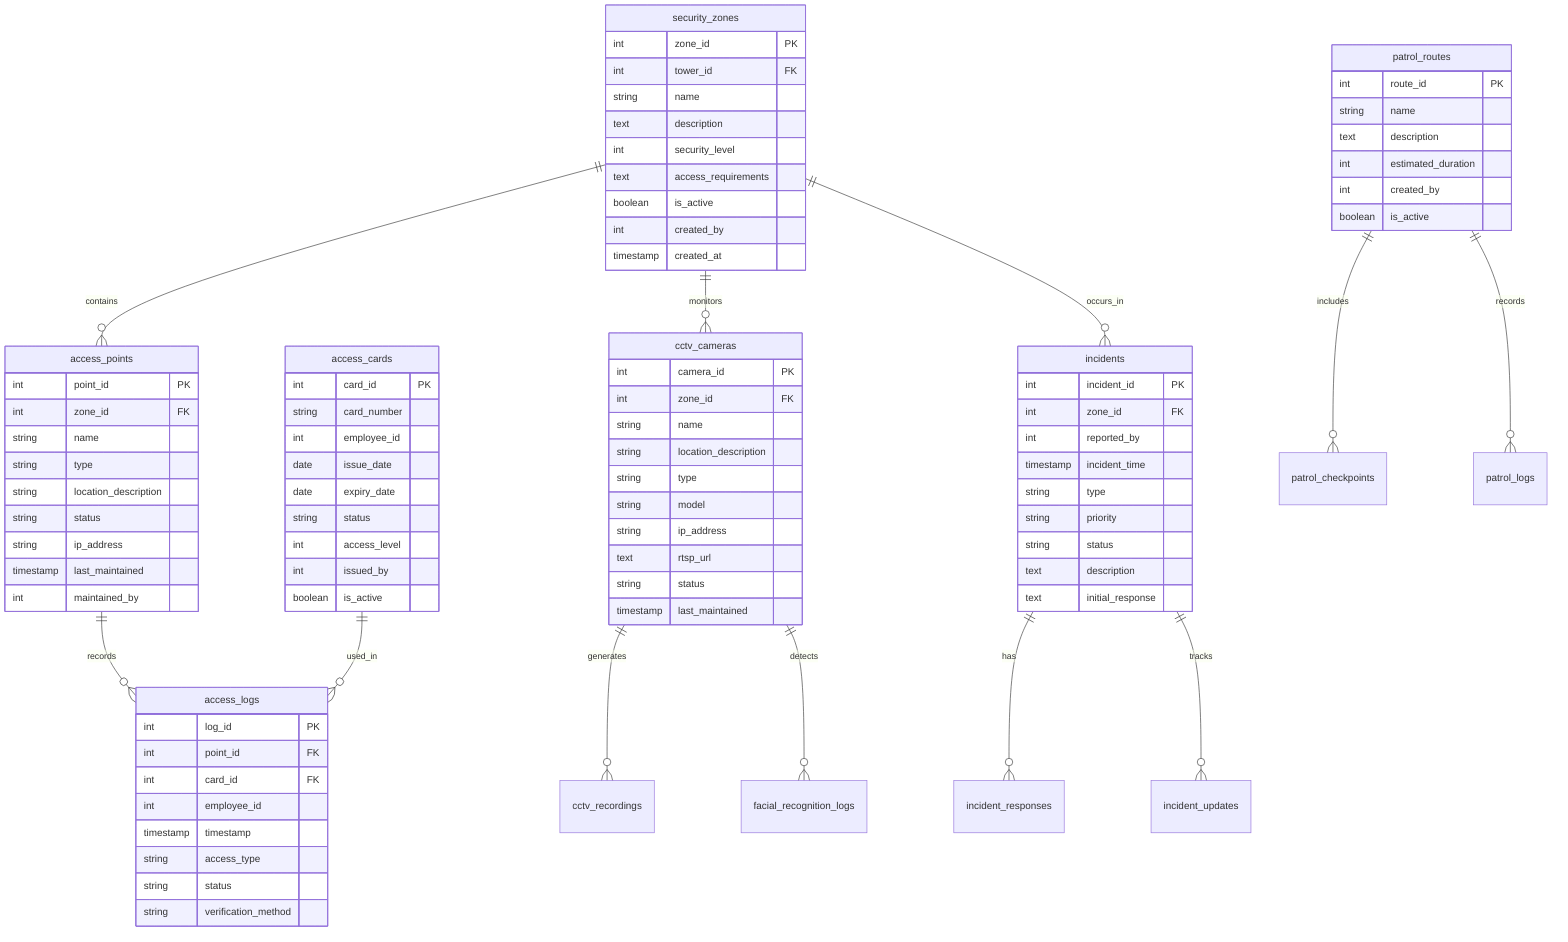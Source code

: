 erDiagram
    security_zones ||--o{ access_points : "contains"
    security_zones ||--o{ cctv_cameras : "monitors"
    security_zones ||--o{ incidents : "occurs_in"
    
    security_zones {
        int zone_id PK
        int tower_id FK
        string name
        text description
        int security_level
        text access_requirements
        boolean is_active
        int created_by
        timestamp created_at
    }

    access_points ||--o{ access_logs : "records"
    access_points {
        int point_id PK
        int zone_id FK
        string name
        string type
        string location_description
        string status
        string ip_address
        timestamp last_maintained
        int maintained_by
    }

    access_cards ||--o{ access_logs : "used_in"
    access_cards {
        int card_id PK
        string card_number
        int employee_id
        date issue_date
        date expiry_date
        string status
        int access_level
        int issued_by
        boolean is_active
    }

    access_logs {
        int log_id PK
        int point_id FK
        int card_id FK
        int employee_id
        timestamp timestamp
        string access_type
        string status
        string verification_method
    }

    cctv_cameras ||--o{ cctv_recordings : "generates"
    cctv_cameras ||--o{ facial_recognition_logs : "detects"
    cctv_cameras {
        int camera_id PK
        int zone_id FK
        string name
        string location_description
        string type
        string model
        string ip_address
        text rtsp_url
        string status
        timestamp last_maintained
    }

    incidents ||--o{ incident_responses : "has"
    incidents ||--o{ incident_updates : "tracks"
    incidents {
        int incident_id PK
        int zone_id FK
        int reported_by
        timestamp incident_time
        string type
        string priority
        string status
        text description
        text initial_response
    }

    patrol_routes ||--o{ patrol_checkpoints : "includes"
    patrol_routes ||--o{ patrol_logs : "records"
    patrol_routes {
        int route_id PK
        string name
        text description
        int estimated_duration
        int created_by
        boolean is_active
    }